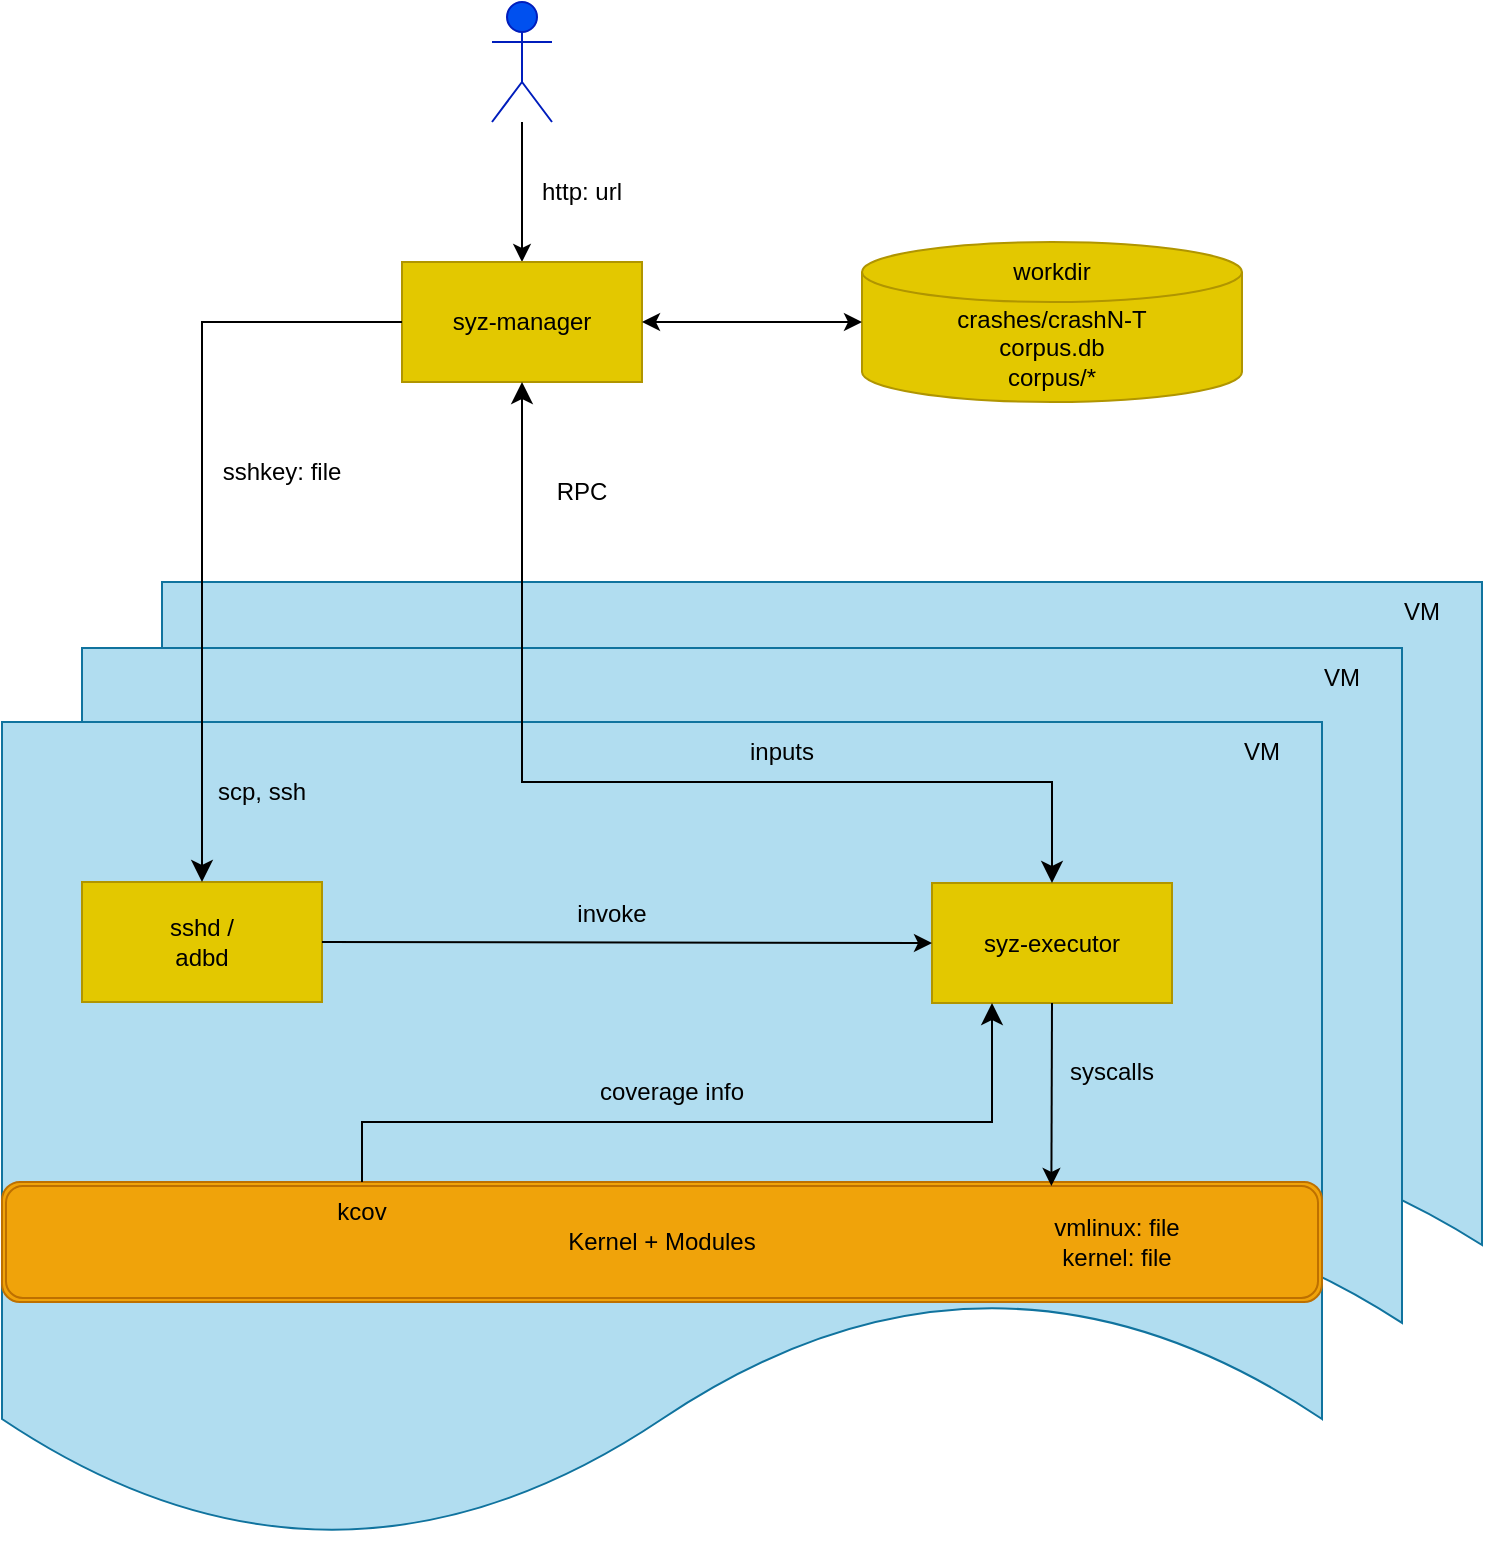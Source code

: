 <mxfile>
    <diagram id="8wE5wqHyaLIEvyH2-8dm" name="Page-1">
        <mxGraphModel dx="1459" dy="621" grid="0" gridSize="10" guides="1" tooltips="1" connect="1" arrows="1" fold="1" page="1" pageScale="1" pageWidth="1169" pageHeight="827" background="#FFFFFF" math="0" shadow="0">
            <root>
                <mxCell id="0"/>
                <mxCell id="1" parent="0"/>
                <mxCell id="10" value="" style="shape=document;whiteSpace=wrap;html=1;boundedLbl=1;fillColor=#b1ddf0;strokeColor=#10739e;" vertex="1" parent="1">
                    <mxGeometry x="150" y="370" width="660" height="390" as="geometry"/>
                </mxCell>
                <mxCell id="9" value="" style="shape=document;whiteSpace=wrap;html=1;boundedLbl=1;fillColor=#b1ddf0;strokeColor=#10739e;" vertex="1" parent="1">
                    <mxGeometry x="110" y="403" width="660" height="397" as="geometry"/>
                </mxCell>
                <mxCell id="2" value="" style="shape=document;whiteSpace=wrap;html=1;boundedLbl=1;fillColor=#b1ddf0;strokeColor=#10739e;" vertex="1" parent="1">
                    <mxGeometry x="70" y="440" width="660" height="410" as="geometry"/>
                </mxCell>
                <mxCell id="8" value="" style="edgeStyle=none;html=1;" edge="1" parent="1" source="3" target="4">
                    <mxGeometry relative="1" as="geometry"/>
                </mxCell>
                <mxCell id="3" value="" style="shape=umlActor;verticalLabelPosition=bottom;verticalAlign=top;html=1;outlineConnect=0;fillColor=#0050ef;fontColor=#ffffff;strokeColor=#001DBC;" vertex="1" parent="1">
                    <mxGeometry x="315" y="80" width="30" height="60" as="geometry"/>
                </mxCell>
                <mxCell id="4" value="syz-manager" style="rounded=0;whiteSpace=wrap;html=1;fillColor=#e3c800;fontColor=#000000;strokeColor=#B09500;" vertex="1" parent="1">
                    <mxGeometry x="270" y="210" width="120" height="60" as="geometry"/>
                </mxCell>
                <mxCell id="5" value="crashes/crashN-T&lt;br&gt;corpus.db&lt;br&gt;corpus/*" style="shape=cylinder3;whiteSpace=wrap;html=1;boundedLbl=1;backgroundOutline=1;size=15;fillColor=#e3c800;fontColor=#000000;strokeColor=#B09500;" vertex="1" parent="1">
                    <mxGeometry x="500" y="200" width="190" height="80" as="geometry"/>
                </mxCell>
                <mxCell id="7" value="workdir" style="text;html=1;strokeColor=none;fillColor=none;align=center;verticalAlign=middle;whiteSpace=wrap;rounded=0;" vertex="1" parent="1">
                    <mxGeometry x="565" y="200" width="60" height="30" as="geometry"/>
                </mxCell>
                <mxCell id="11" value="VM" style="text;html=1;strokeColor=none;fillColor=none;align=center;verticalAlign=middle;whiteSpace=wrap;rounded=0;" vertex="1" parent="1">
                    <mxGeometry x="670" y="440" width="60" height="30" as="geometry"/>
                </mxCell>
                <mxCell id="12" value="VM" style="text;html=1;strokeColor=none;fillColor=none;align=center;verticalAlign=middle;whiteSpace=wrap;rounded=0;" vertex="1" parent="1">
                    <mxGeometry x="710" y="403" width="60" height="30" as="geometry"/>
                </mxCell>
                <mxCell id="13" value="VM" style="text;html=1;strokeColor=none;fillColor=none;align=center;verticalAlign=middle;whiteSpace=wrap;rounded=0;" vertex="1" parent="1">
                    <mxGeometry x="750" y="370" width="60" height="30" as="geometry"/>
                </mxCell>
                <mxCell id="14" value="sshd /&lt;br&gt;adbd" style="rounded=0;whiteSpace=wrap;html=1;fillColor=#e3c800;fontColor=#000000;strokeColor=#B09500;" vertex="1" parent="1">
                    <mxGeometry x="110" y="520" width="120" height="60" as="geometry"/>
                </mxCell>
                <mxCell id="15" value="syz-executor" style="rounded=0;whiteSpace=wrap;html=1;fillColor=#e3c800;fontColor=#000000;strokeColor=#B09500;" vertex="1" parent="1">
                    <mxGeometry x="535" y="520.5" width="120" height="60" as="geometry"/>
                </mxCell>
                <mxCell id="16" value="" style="edgeStyle=segmentEdgeStyle;endArrow=classic;html=1;curved=0;rounded=0;endSize=8;startSize=8;exitX=0.5;exitY=1;exitDx=0;exitDy=0;entryX=0.5;entryY=0;entryDx=0;entryDy=0;endFill=1;startArrow=classic;startFill=1;" edge="1" parent="1" source="4" target="15">
                    <mxGeometry width="50" height="50" relative="1" as="geometry">
                        <mxPoint x="400" y="470" as="sourcePoint"/>
                        <mxPoint x="450" y="420" as="targetPoint"/>
                        <Array as="points">
                            <mxPoint x="330" y="470"/>
                            <mxPoint x="595" y="470"/>
                        </Array>
                    </mxGeometry>
                </mxCell>
                <mxCell id="17" value="" style="edgeStyle=segmentEdgeStyle;endArrow=classic;html=1;curved=0;rounded=0;endSize=8;startSize=8;exitX=0;exitY=0.5;exitDx=0;exitDy=0;" edge="1" parent="1" source="4" target="14">
                    <mxGeometry width="50" height="50" relative="1" as="geometry">
                        <mxPoint x="400" y="470" as="sourcePoint"/>
                        <mxPoint x="450" y="420" as="targetPoint"/>
                    </mxGeometry>
                </mxCell>
                <mxCell id="20" value="" style="endArrow=classic;startArrow=classic;html=1;entryX=0;entryY=0.5;entryDx=0;entryDy=0;entryPerimeter=0;exitX=1;exitY=0.5;exitDx=0;exitDy=0;" edge="1" parent="1" source="4" target="5">
                    <mxGeometry width="50" height="50" relative="1" as="geometry">
                        <mxPoint x="400" y="470" as="sourcePoint"/>
                        <mxPoint x="450" y="420" as="targetPoint"/>
                    </mxGeometry>
                </mxCell>
                <mxCell id="21" value="Kernel + Modules" style="shape=ext;double=1;rounded=1;whiteSpace=wrap;html=1;fillColor=#f0a30a;strokeColor=#BD7000;fontColor=#000000;" vertex="1" parent="1">
                    <mxGeometry x="70" y="670" width="660" height="60" as="geometry"/>
                </mxCell>
                <mxCell id="22" value="kcov" style="text;html=1;strokeColor=none;fillColor=none;align=center;verticalAlign=middle;whiteSpace=wrap;rounded=0;" vertex="1" parent="1">
                    <mxGeometry x="220" y="670" width="60" height="30" as="geometry"/>
                </mxCell>
                <mxCell id="24" value="" style="endArrow=classic;html=1;entryX=0.795;entryY=0.033;entryDx=0;entryDy=0;entryPerimeter=0;exitX=0.5;exitY=1;exitDx=0;exitDy=0;" edge="1" parent="1" source="15" target="21">
                    <mxGeometry width="50" height="50" relative="1" as="geometry">
                        <mxPoint x="400" y="470" as="sourcePoint"/>
                        <mxPoint x="450" y="420" as="targetPoint"/>
                    </mxGeometry>
                </mxCell>
                <mxCell id="26" value="" style="endArrow=classic;html=1;exitX=1;exitY=0.5;exitDx=0;exitDy=0;entryX=0;entryY=0.5;entryDx=0;entryDy=0;" edge="1" parent="1" source="14" target="15">
                    <mxGeometry width="50" height="50" relative="1" as="geometry">
                        <mxPoint x="400" y="540" as="sourcePoint"/>
                        <mxPoint x="450" y="490" as="targetPoint"/>
                    </mxGeometry>
                </mxCell>
                <mxCell id="27" value="syscalls" style="text;html=1;strokeColor=none;fillColor=none;align=center;verticalAlign=middle;whiteSpace=wrap;rounded=0;" vertex="1" parent="1">
                    <mxGeometry x="595" y="600" width="60" height="30" as="geometry"/>
                </mxCell>
                <mxCell id="28" value="" style="edgeStyle=elbowEdgeStyle;elbow=vertical;endArrow=classic;html=1;curved=0;rounded=0;endSize=8;startSize=8;entryX=0.25;entryY=1;entryDx=0;entryDy=0;" edge="1" parent="1" source="22" target="15">
                    <mxGeometry width="50" height="50" relative="1" as="geometry">
                        <mxPoint x="400" y="540" as="sourcePoint"/>
                        <mxPoint x="450" y="490" as="targetPoint"/>
                        <Array as="points">
                            <mxPoint x="350" y="640"/>
                        </Array>
                    </mxGeometry>
                </mxCell>
                <mxCell id="29" value="coverage info" style="text;html=1;strokeColor=none;fillColor=none;align=center;verticalAlign=middle;whiteSpace=wrap;rounded=0;" vertex="1" parent="1">
                    <mxGeometry x="350" y="610" width="110" height="30" as="geometry"/>
                </mxCell>
                <mxCell id="30" value="RPC" style="text;html=1;strokeColor=none;fillColor=none;align=center;verticalAlign=middle;whiteSpace=wrap;rounded=0;" vertex="1" parent="1">
                    <mxGeometry x="330" y="310" width="60" height="30" as="geometry"/>
                </mxCell>
                <mxCell id="31" value="inputs" style="text;html=1;strokeColor=none;fillColor=none;align=center;verticalAlign=middle;whiteSpace=wrap;rounded=0;" vertex="1" parent="1">
                    <mxGeometry x="430" y="440" width="60" height="30" as="geometry"/>
                </mxCell>
                <mxCell id="32" value="invoke" style="text;html=1;strokeColor=none;fillColor=none;align=center;verticalAlign=middle;whiteSpace=wrap;rounded=0;" vertex="1" parent="1">
                    <mxGeometry x="345" y="520.5" width="60" height="30" as="geometry"/>
                </mxCell>
                <mxCell id="33" value="scp, ssh" style="text;html=1;strokeColor=none;fillColor=none;align=center;verticalAlign=middle;whiteSpace=wrap;rounded=0;" vertex="1" parent="1">
                    <mxGeometry x="170" y="460" width="60" height="30" as="geometry"/>
                </mxCell>
                <mxCell id="34" value="http: url" style="text;html=1;strokeColor=none;fillColor=none;align=center;verticalAlign=middle;whiteSpace=wrap;rounded=0;" vertex="1" parent="1">
                    <mxGeometry x="330" y="160" width="60" height="30" as="geometry"/>
                </mxCell>
                <mxCell id="35" value="sshkey: file" style="text;html=1;strokeColor=none;fillColor=none;align=center;verticalAlign=middle;whiteSpace=wrap;rounded=0;" vertex="1" parent="1">
                    <mxGeometry x="170" y="300" width="80" height="30" as="geometry"/>
                </mxCell>
                <mxCell id="36" value="vmlinux: file&lt;br&gt;kernel: file" style="text;html=1;strokeColor=none;fillColor=none;align=center;verticalAlign=middle;whiteSpace=wrap;rounded=0;" vertex="1" parent="1">
                    <mxGeometry x="565" y="685" width="125" height="30" as="geometry"/>
                </mxCell>
            </root>
        </mxGraphModel>
    </diagram>
</mxfile>